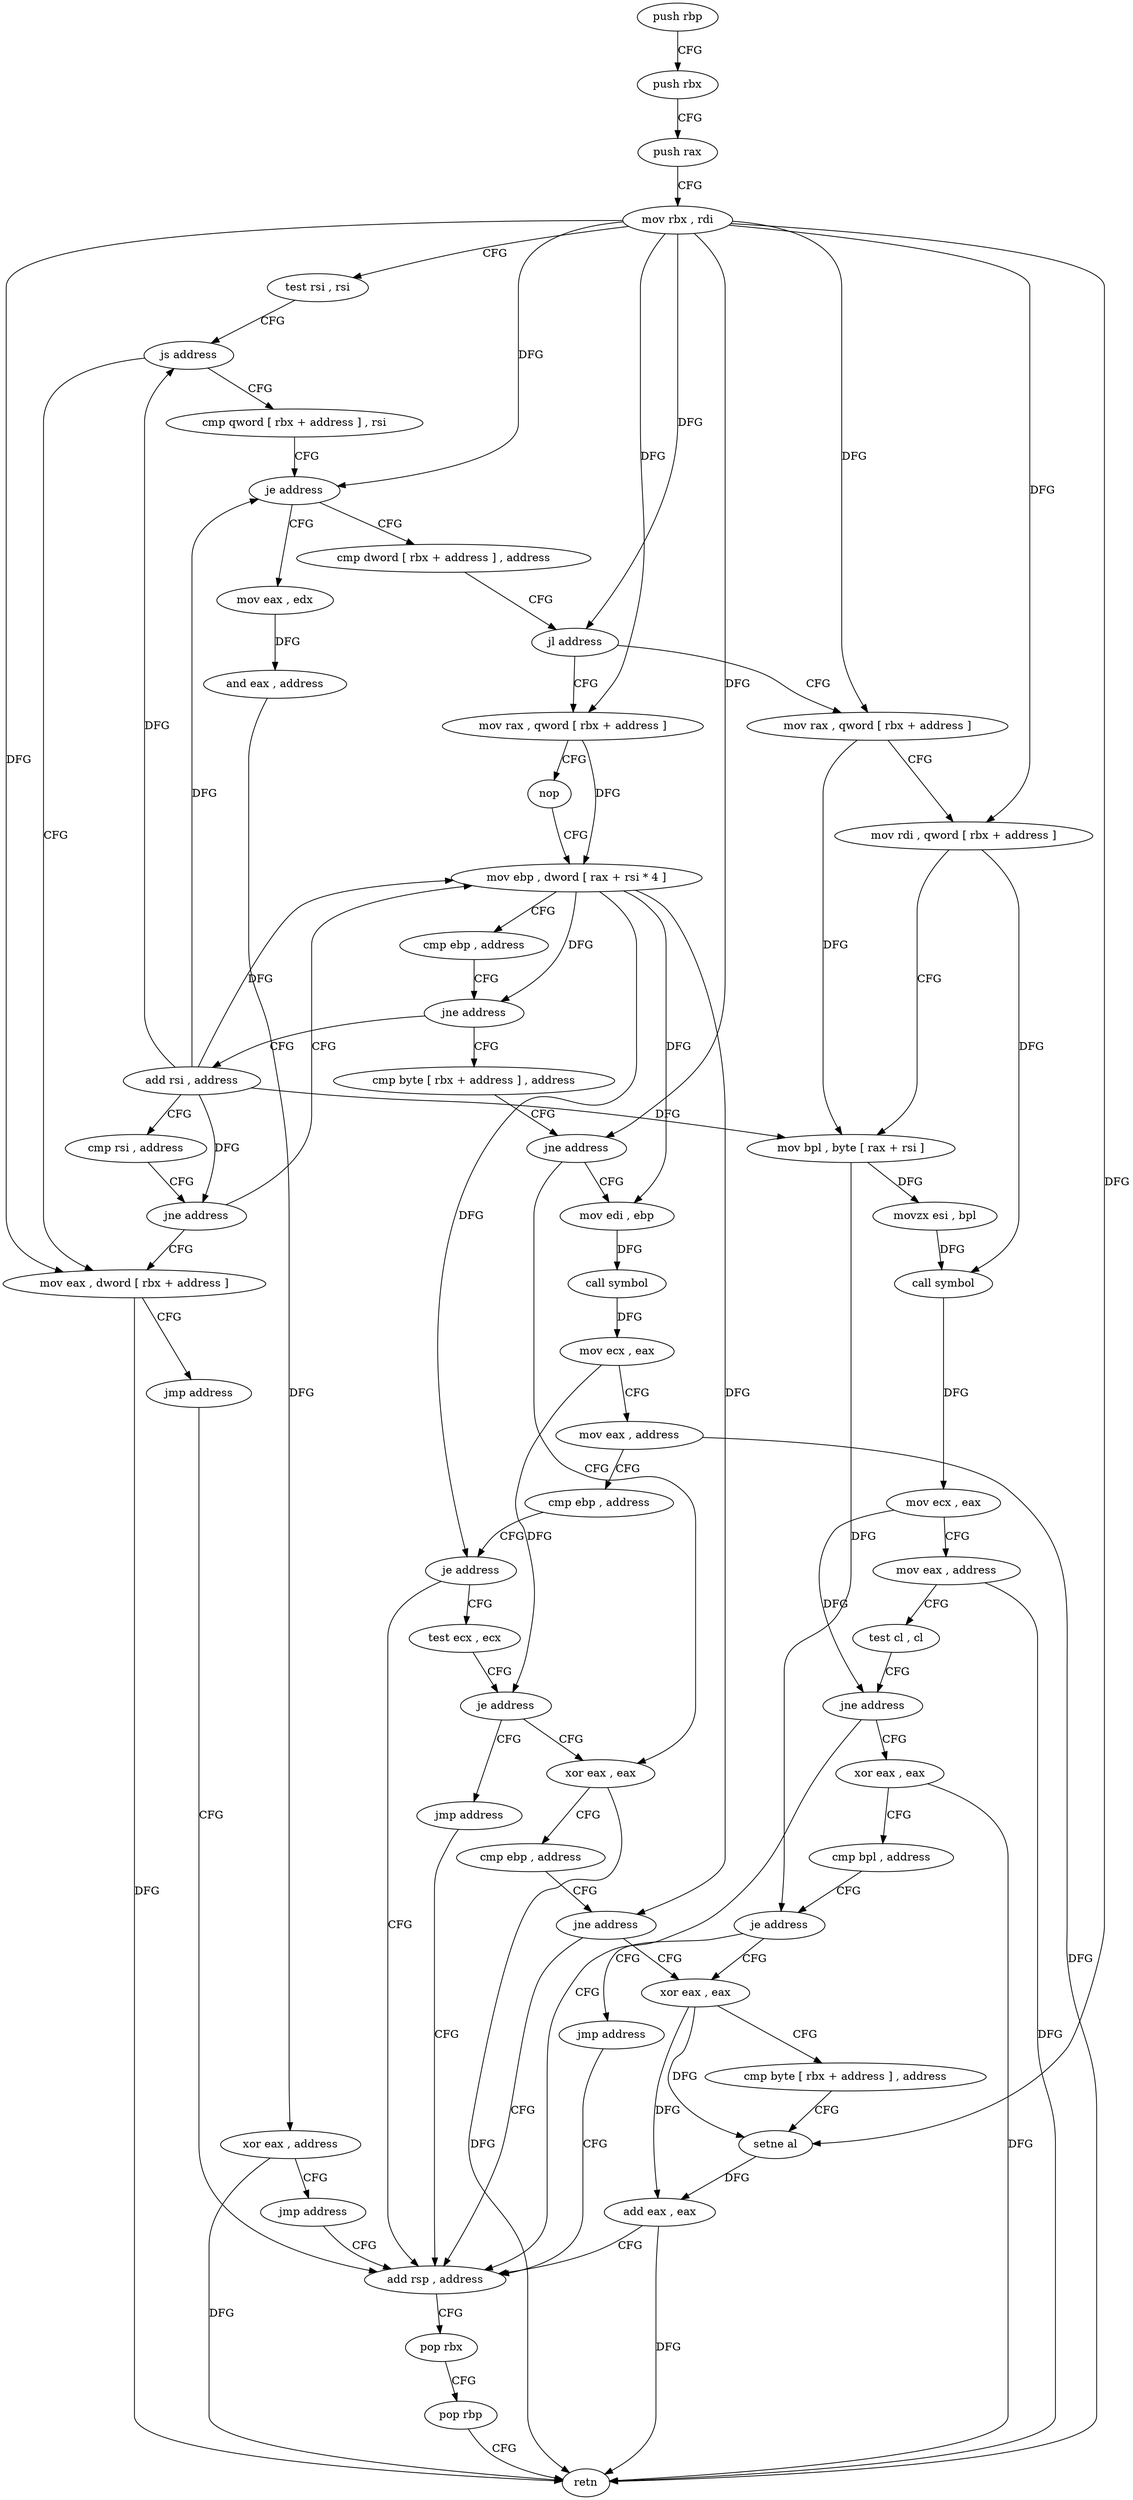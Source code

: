 digraph "func" {
"4247440" [label = "push rbp" ]
"4247441" [label = "push rbx" ]
"4247442" [label = "push rax" ]
"4247443" [label = "mov rbx , rdi" ]
"4247446" [label = "test rsi , rsi" ]
"4247449" [label = "js address" ]
"4247490" [label = "mov eax , dword [ rbx + address ]" ]
"4247451" [label = "cmp qword [ rbx + address ] , rsi" ]
"4247493" [label = "jmp address" ]
"4247570" [label = "add rsp , address" ]
"4247455" [label = "je address" ]
"4247577" [label = "mov eax , edx" ]
"4247457" [label = "cmp dword [ rbx + address ] , address" ]
"4247574" [label = "pop rbx" ]
"4247575" [label = "pop rbp" ]
"4247576" [label = "retn" ]
"4247579" [label = "and eax , address" ]
"4247582" [label = "xor eax , address" ]
"4247585" [label = "jmp address" ]
"4247464" [label = "jl address" ]
"4247495" [label = "mov rax , qword [ rbx + address ]" ]
"4247466" [label = "mov rax , qword [ rbx + address ]" ]
"4247499" [label = "mov rdi , qword [ rbx + address ]" ]
"4247506" [label = "mov bpl , byte [ rax + rsi ]" ]
"4247510" [label = "movzx esi , bpl" ]
"4247514" [label = "call symbol" ]
"4247519" [label = "mov ecx , eax" ]
"4247521" [label = "mov eax , address" ]
"4247526" [label = "test cl , cl" ]
"4247528" [label = "jne address" ]
"4247530" [label = "xor eax , eax" ]
"4247470" [label = "nop" ]
"4247472" [label = "mov ebp , dword [ rax + rsi * 4 ]" ]
"4247532" [label = "cmp bpl , address" ]
"4247536" [label = "je address" ]
"4247556" [label = "xor eax , eax" ]
"4247538" [label = "jmp address" ]
"4247540" [label = "cmp byte [ rbx + address ] , address" ]
"4247547" [label = "jne address" ]
"4247587" [label = "mov edi , ebp" ]
"4247549" [label = "xor eax , eax" ]
"4247480" [label = "add rsi , address" ]
"4247484" [label = "cmp rsi , address" ]
"4247488" [label = "jne address" ]
"4247558" [label = "cmp byte [ rbx + address ] , address" ]
"4247565" [label = "setne al" ]
"4247568" [label = "add eax , eax" ]
"4247589" [label = "call symbol" ]
"4247594" [label = "mov ecx , eax" ]
"4247596" [label = "mov eax , address" ]
"4247601" [label = "cmp ebp , address" ]
"4247604" [label = "je address" ]
"4247606" [label = "test ecx , ecx" ]
"4247551" [label = "cmp ebp , address" ]
"4247554" [label = "jne address" ]
"4247475" [label = "cmp ebp , address" ]
"4247478" [label = "jne address" ]
"4247608" [label = "je address" ]
"4247610" [label = "jmp address" ]
"4247440" -> "4247441" [ label = "CFG" ]
"4247441" -> "4247442" [ label = "CFG" ]
"4247442" -> "4247443" [ label = "CFG" ]
"4247443" -> "4247446" [ label = "CFG" ]
"4247443" -> "4247490" [ label = "DFG" ]
"4247443" -> "4247455" [ label = "DFG" ]
"4247443" -> "4247464" [ label = "DFG" ]
"4247443" -> "4247495" [ label = "DFG" ]
"4247443" -> "4247499" [ label = "DFG" ]
"4247443" -> "4247466" [ label = "DFG" ]
"4247443" -> "4247565" [ label = "DFG" ]
"4247443" -> "4247547" [ label = "DFG" ]
"4247446" -> "4247449" [ label = "CFG" ]
"4247449" -> "4247490" [ label = "CFG" ]
"4247449" -> "4247451" [ label = "CFG" ]
"4247490" -> "4247493" [ label = "CFG" ]
"4247490" -> "4247576" [ label = "DFG" ]
"4247451" -> "4247455" [ label = "CFG" ]
"4247493" -> "4247570" [ label = "CFG" ]
"4247570" -> "4247574" [ label = "CFG" ]
"4247455" -> "4247577" [ label = "CFG" ]
"4247455" -> "4247457" [ label = "CFG" ]
"4247577" -> "4247579" [ label = "DFG" ]
"4247457" -> "4247464" [ label = "CFG" ]
"4247574" -> "4247575" [ label = "CFG" ]
"4247575" -> "4247576" [ label = "CFG" ]
"4247579" -> "4247582" [ label = "DFG" ]
"4247582" -> "4247585" [ label = "CFG" ]
"4247582" -> "4247576" [ label = "DFG" ]
"4247585" -> "4247570" [ label = "CFG" ]
"4247464" -> "4247495" [ label = "CFG" ]
"4247464" -> "4247466" [ label = "CFG" ]
"4247495" -> "4247499" [ label = "CFG" ]
"4247495" -> "4247506" [ label = "DFG" ]
"4247466" -> "4247470" [ label = "CFG" ]
"4247466" -> "4247472" [ label = "DFG" ]
"4247499" -> "4247506" [ label = "CFG" ]
"4247499" -> "4247514" [ label = "DFG" ]
"4247506" -> "4247510" [ label = "DFG" ]
"4247506" -> "4247536" [ label = "DFG" ]
"4247510" -> "4247514" [ label = "DFG" ]
"4247514" -> "4247519" [ label = "DFG" ]
"4247519" -> "4247521" [ label = "CFG" ]
"4247519" -> "4247528" [ label = "DFG" ]
"4247521" -> "4247526" [ label = "CFG" ]
"4247521" -> "4247576" [ label = "DFG" ]
"4247526" -> "4247528" [ label = "CFG" ]
"4247528" -> "4247570" [ label = "CFG" ]
"4247528" -> "4247530" [ label = "CFG" ]
"4247530" -> "4247532" [ label = "CFG" ]
"4247530" -> "4247576" [ label = "DFG" ]
"4247470" -> "4247472" [ label = "CFG" ]
"4247472" -> "4247475" [ label = "CFG" ]
"4247472" -> "4247478" [ label = "DFG" ]
"4247472" -> "4247587" [ label = "DFG" ]
"4247472" -> "4247604" [ label = "DFG" ]
"4247472" -> "4247554" [ label = "DFG" ]
"4247532" -> "4247536" [ label = "CFG" ]
"4247536" -> "4247556" [ label = "CFG" ]
"4247536" -> "4247538" [ label = "CFG" ]
"4247556" -> "4247558" [ label = "CFG" ]
"4247556" -> "4247565" [ label = "DFG" ]
"4247556" -> "4247568" [ label = "DFG" ]
"4247538" -> "4247570" [ label = "CFG" ]
"4247540" -> "4247547" [ label = "CFG" ]
"4247547" -> "4247587" [ label = "CFG" ]
"4247547" -> "4247549" [ label = "CFG" ]
"4247587" -> "4247589" [ label = "DFG" ]
"4247549" -> "4247551" [ label = "CFG" ]
"4247549" -> "4247576" [ label = "DFG" ]
"4247480" -> "4247484" [ label = "CFG" ]
"4247480" -> "4247449" [ label = "DFG" ]
"4247480" -> "4247455" [ label = "DFG" ]
"4247480" -> "4247506" [ label = "DFG" ]
"4247480" -> "4247472" [ label = "DFG" ]
"4247480" -> "4247488" [ label = "DFG" ]
"4247484" -> "4247488" [ label = "CFG" ]
"4247488" -> "4247472" [ label = "CFG" ]
"4247488" -> "4247490" [ label = "CFG" ]
"4247558" -> "4247565" [ label = "CFG" ]
"4247565" -> "4247568" [ label = "DFG" ]
"4247568" -> "4247570" [ label = "CFG" ]
"4247568" -> "4247576" [ label = "DFG" ]
"4247589" -> "4247594" [ label = "DFG" ]
"4247594" -> "4247596" [ label = "CFG" ]
"4247594" -> "4247608" [ label = "DFG" ]
"4247596" -> "4247601" [ label = "CFG" ]
"4247596" -> "4247576" [ label = "DFG" ]
"4247601" -> "4247604" [ label = "CFG" ]
"4247604" -> "4247570" [ label = "CFG" ]
"4247604" -> "4247606" [ label = "CFG" ]
"4247606" -> "4247608" [ label = "CFG" ]
"4247551" -> "4247554" [ label = "CFG" ]
"4247554" -> "4247570" [ label = "CFG" ]
"4247554" -> "4247556" [ label = "CFG" ]
"4247475" -> "4247478" [ label = "CFG" ]
"4247478" -> "4247540" [ label = "CFG" ]
"4247478" -> "4247480" [ label = "CFG" ]
"4247608" -> "4247549" [ label = "CFG" ]
"4247608" -> "4247610" [ label = "CFG" ]
"4247610" -> "4247570" [ label = "CFG" ]
}
